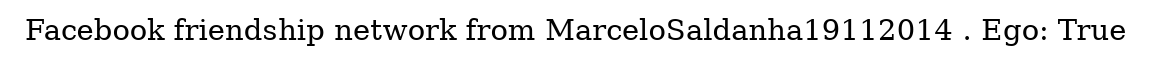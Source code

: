 digraph  {
	graph [label="Facebook friendship network from MarceloSaldanha19112014 . Ego: True"];
}
